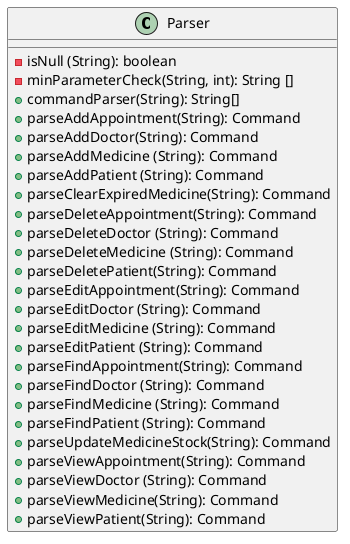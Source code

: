 @startuml

class Parser {
-isNull (String): boolean
-minParameterCheck(String, int): String []
+commandParser(String): String[]
+parseAddAppointment(String): Command
+parseAddDoctor(String): Command
+parseAddMedicine (String): Command
+parseAddPatient (String): Command
+parseClearExpiredMedicine(String): Command
+parseDeleteAppointment(String): Command
+parseDeleteDoctor (String): Command
+parseDeleteMedicine (String): Command
+parseDeletePatient(String): Command
+parseEditAppointment(String): Command
+parseEditDoctor (String): Command
+parseEditMedicine (String): Command
+parseEditPatient (String): Command
+parseFindAppointment(String): Command
+parseFindDoctor (String): Command
+parseFindMedicine (String): Command
+parseFindPatient (String): Command
+parseUpdateMedicineStock(String): Command
+parseViewAppointment(String): Command
+parseViewDoctor (String): Command
+parseViewMedicine(String): Command
+parseViewPatient(String): Command
}
@enduml